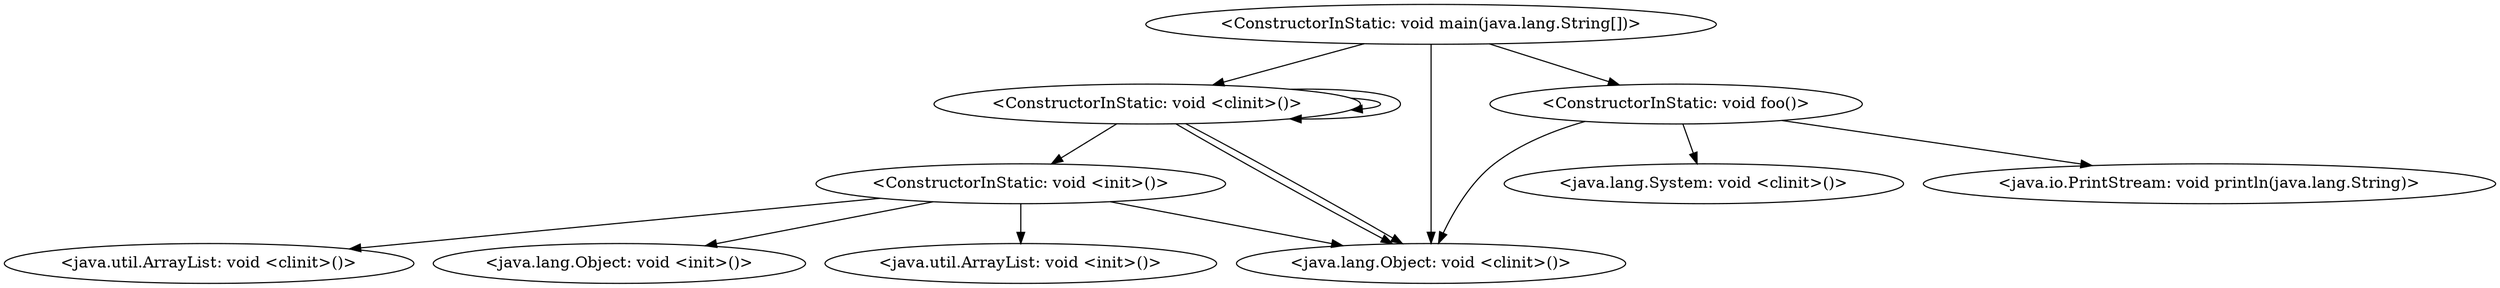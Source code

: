 digraph "call-graph" {
    "<ConstructorInStatic: void main(java.lang.String[])>"
    "<ConstructorInStatic: void <clinit>()>"
    "<ConstructorInStatic: void main(java.lang.String[])>"->"<ConstructorInStatic: void <clinit>()>";
    "<java.lang.Object: void <clinit>()>"
    "<ConstructorInStatic: void main(java.lang.String[])>"->"<java.lang.Object: void <clinit>()>";
    "<ConstructorInStatic: void <clinit>()>"->"<ConstructorInStatic: void <clinit>()>";
    "<ConstructorInStatic: void <clinit>()>"->"<java.lang.Object: void <clinit>()>";
    "<ConstructorInStatic: void <clinit>()>"->"<ConstructorInStatic: void <clinit>()>";
    "<ConstructorInStatic: void <clinit>()>"->"<java.lang.Object: void <clinit>()>";
    "<ConstructorInStatic: void foo()>"
    "<ConstructorInStatic: void main(java.lang.String[])>"->"<ConstructorInStatic: void foo()>";
    "<java.lang.System: void <clinit>()>"
    "<ConstructorInStatic: void foo()>"->"<java.lang.System: void <clinit>()>";
    "<ConstructorInStatic: void foo()>"->"<java.lang.Object: void <clinit>()>";
    "<ConstructorInStatic: void <init>()>"
    "<ConstructorInStatic: void <clinit>()>"->"<ConstructorInStatic: void <init>()>";
    "<java.util.ArrayList: void <clinit>()>"
    "<ConstructorInStatic: void <init>()>"->"<java.util.ArrayList: void <clinit>()>";
    "<ConstructorInStatic: void <init>()>"->"<java.lang.Object: void <clinit>()>";
    "<java.io.PrintStream: void println(java.lang.String)>"
    "<ConstructorInStatic: void foo()>"->"<java.io.PrintStream: void println(java.lang.String)>";
    "<java.lang.Object: void <init>()>"
    "<ConstructorInStatic: void <init>()>"->"<java.lang.Object: void <init>()>";
    "<java.util.ArrayList: void <init>()>"
    "<ConstructorInStatic: void <init>()>"->"<java.util.ArrayList: void <init>()>";
}
